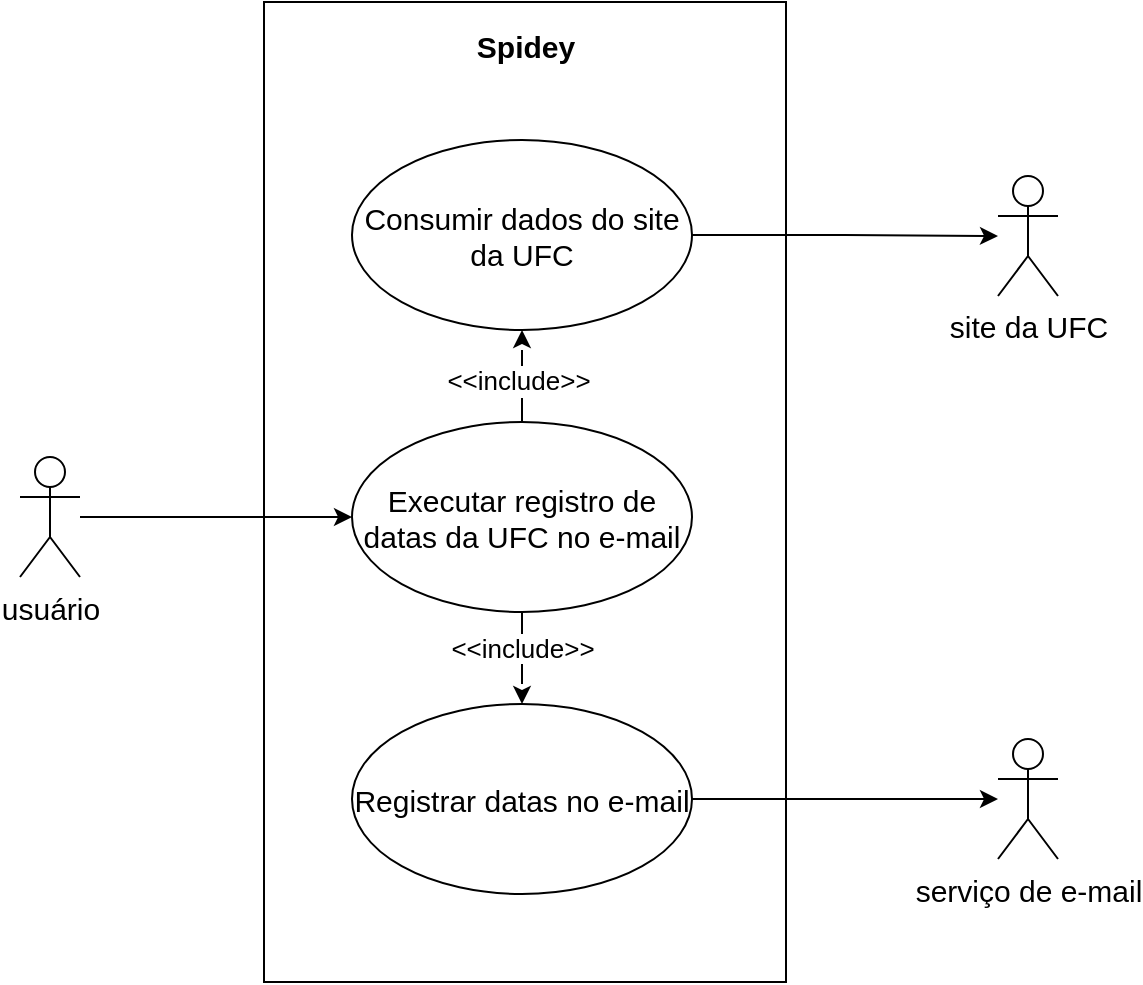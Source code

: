 <mxfile version="21.8.2" type="device">
  <diagram name="Página-1" id="PTi4OOtpOOI2t1gRGnpw">
    <mxGraphModel dx="1666" dy="759" grid="0" gridSize="10" guides="1" tooltips="1" connect="1" arrows="1" fold="1" page="0" pageScale="1" pageWidth="827" pageHeight="1169" math="0" shadow="0">
      <root>
        <mxCell id="0" />
        <mxCell id="1" parent="0" />
        <mxCell id="RKo-ZpW2EVdhrHUmOvBE-2" value="" style="rounded=0;whiteSpace=wrap;html=1;" parent="1" vertex="1">
          <mxGeometry x="185" y="56" width="261" height="490" as="geometry" />
        </mxCell>
        <mxCell id="RKo-ZpW2EVdhrHUmOvBE-8" style="edgeStyle=orthogonalEdgeStyle;rounded=0;orthogonalLoop=1;jettySize=auto;html=1;entryX=0;entryY=0.5;entryDx=0;entryDy=0;" parent="1" source="RKo-ZpW2EVdhrHUmOvBE-1" target="RKo-ZpW2EVdhrHUmOvBE-3" edge="1">
          <mxGeometry relative="1" as="geometry" />
        </mxCell>
        <mxCell id="RKo-ZpW2EVdhrHUmOvBE-1" value="&lt;font style=&quot;font-size: 15px;&quot;&gt;usuário&lt;/font&gt;" style="shape=umlActor;verticalLabelPosition=bottom;verticalAlign=top;html=1;" parent="1" vertex="1">
          <mxGeometry x="63" y="283.5" width="30" height="60" as="geometry" />
        </mxCell>
        <mxCell id="RKo-ZpW2EVdhrHUmOvBE-5" value="" style="edgeStyle=orthogonalEdgeStyle;rounded=0;orthogonalLoop=1;jettySize=auto;html=1;dashed=1;dashPattern=12 12;" parent="1" source="RKo-ZpW2EVdhrHUmOvBE-3" target="RKo-ZpW2EVdhrHUmOvBE-4" edge="1">
          <mxGeometry relative="1" as="geometry" />
        </mxCell>
        <mxCell id="RKo-ZpW2EVdhrHUmOvBE-6" value="&lt;font style=&quot;font-size: 13px;&quot;&gt;&amp;lt;&amp;lt;include&amp;gt;&amp;gt;&lt;/font&gt;" style="edgeLabel;html=1;align=center;verticalAlign=middle;resizable=0;points=[];" parent="RKo-ZpW2EVdhrHUmOvBE-5" vertex="1" connectable="0">
          <mxGeometry x="-0.242" relative="1" as="geometry">
            <mxPoint as="offset" />
          </mxGeometry>
        </mxCell>
        <mxCell id="RKo-ZpW2EVdhrHUmOvBE-10" style="edgeStyle=orthogonalEdgeStyle;rounded=0;orthogonalLoop=1;jettySize=auto;html=1;entryX=0.5;entryY=1;entryDx=0;entryDy=0;dashed=1;dashPattern=12 12;" parent="1" source="RKo-ZpW2EVdhrHUmOvBE-3" target="RKo-ZpW2EVdhrHUmOvBE-9" edge="1">
          <mxGeometry relative="1" as="geometry" />
        </mxCell>
        <mxCell id="RKo-ZpW2EVdhrHUmOvBE-11" value="&lt;font style=&quot;font-size: 13px;&quot;&gt;&amp;lt;&amp;lt;include&amp;gt;&amp;gt;&lt;/font&gt;" style="edgeLabel;html=1;align=center;verticalAlign=middle;resizable=0;points=[];" parent="RKo-ZpW2EVdhrHUmOvBE-10" vertex="1" connectable="0">
          <mxGeometry x="-0.087" y="2" relative="1" as="geometry">
            <mxPoint as="offset" />
          </mxGeometry>
        </mxCell>
        <mxCell id="RKo-ZpW2EVdhrHUmOvBE-3" value="&lt;font style=&quot;font-size: 15px;&quot;&gt;Executar registro de datas da UFC no e-mail&lt;/font&gt;" style="ellipse;whiteSpace=wrap;html=1;" parent="1" vertex="1">
          <mxGeometry x="229" y="266" width="170" height="95" as="geometry" />
        </mxCell>
        <mxCell id="RKo-ZpW2EVdhrHUmOvBE-17" style="edgeStyle=orthogonalEdgeStyle;rounded=0;orthogonalLoop=1;jettySize=auto;html=1;" parent="1" source="RKo-ZpW2EVdhrHUmOvBE-4" target="RKo-ZpW2EVdhrHUmOvBE-15" edge="1">
          <mxGeometry relative="1" as="geometry" />
        </mxCell>
        <mxCell id="RKo-ZpW2EVdhrHUmOvBE-4" value="&lt;font style=&quot;font-size: 15px;&quot;&gt;Registrar datas no e-mail&lt;/font&gt;" style="ellipse;whiteSpace=wrap;html=1;" parent="1" vertex="1">
          <mxGeometry x="229" y="407" width="170" height="95" as="geometry" />
        </mxCell>
        <mxCell id="RKo-ZpW2EVdhrHUmOvBE-13" style="edgeStyle=orthogonalEdgeStyle;rounded=0;orthogonalLoop=1;jettySize=auto;html=1;" parent="1" source="RKo-ZpW2EVdhrHUmOvBE-9" target="RKo-ZpW2EVdhrHUmOvBE-12" edge="1">
          <mxGeometry relative="1" as="geometry" />
        </mxCell>
        <mxCell id="RKo-ZpW2EVdhrHUmOvBE-9" value="&lt;font style=&quot;font-size: 15px;&quot;&gt;Consumir dados do site da UFC&lt;/font&gt;" style="ellipse;whiteSpace=wrap;html=1;" parent="1" vertex="1">
          <mxGeometry x="229" y="125" width="170" height="95" as="geometry" />
        </mxCell>
        <mxCell id="RKo-ZpW2EVdhrHUmOvBE-12" value="&lt;font style=&quot;font-size: 15px;&quot;&gt;site da UFC&lt;/font&gt;" style="shape=umlActor;verticalLabelPosition=bottom;verticalAlign=top;html=1;" parent="1" vertex="1">
          <mxGeometry x="552" y="143" width="30" height="60" as="geometry" />
        </mxCell>
        <mxCell id="RKo-ZpW2EVdhrHUmOvBE-15" value="&lt;font style=&quot;font-size: 15px;&quot;&gt;serviço de e-mail&lt;/font&gt;" style="shape=umlActor;verticalLabelPosition=bottom;verticalAlign=top;html=1;" parent="1" vertex="1">
          <mxGeometry x="552" y="424.5" width="30" height="60" as="geometry" />
        </mxCell>
        <mxCell id="RKo-ZpW2EVdhrHUmOvBE-19" value="&lt;span style=&quot;font-size: 15px;&quot;&gt;&lt;b&gt;Spidey&lt;/b&gt;&lt;/span&gt;" style="text;html=1;strokeColor=none;fillColor=none;align=center;verticalAlign=middle;whiteSpace=wrap;rounded=0;" parent="1" vertex="1">
          <mxGeometry x="242.5" y="63" width="146" height="30" as="geometry" />
        </mxCell>
      </root>
    </mxGraphModel>
  </diagram>
</mxfile>
